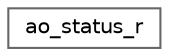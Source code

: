 digraph "Graphical Class Hierarchy"
{
 // LATEX_PDF_SIZE
  bgcolor="transparent";
  edge [fontname=Helvetica,fontsize=10,labelfontname=Helvetica,labelfontsize=10];
  node [fontname=Helvetica,fontsize=10,shape=box,height=0.2,width=0.4];
  rankdir="LR";
  Node0 [id="Node000000",label="ao_status_r",height=0.2,width=0.4,color="grey40", fillcolor="white", style="filled",URL="$structao__status__r.html",tooltip=" "];
}
